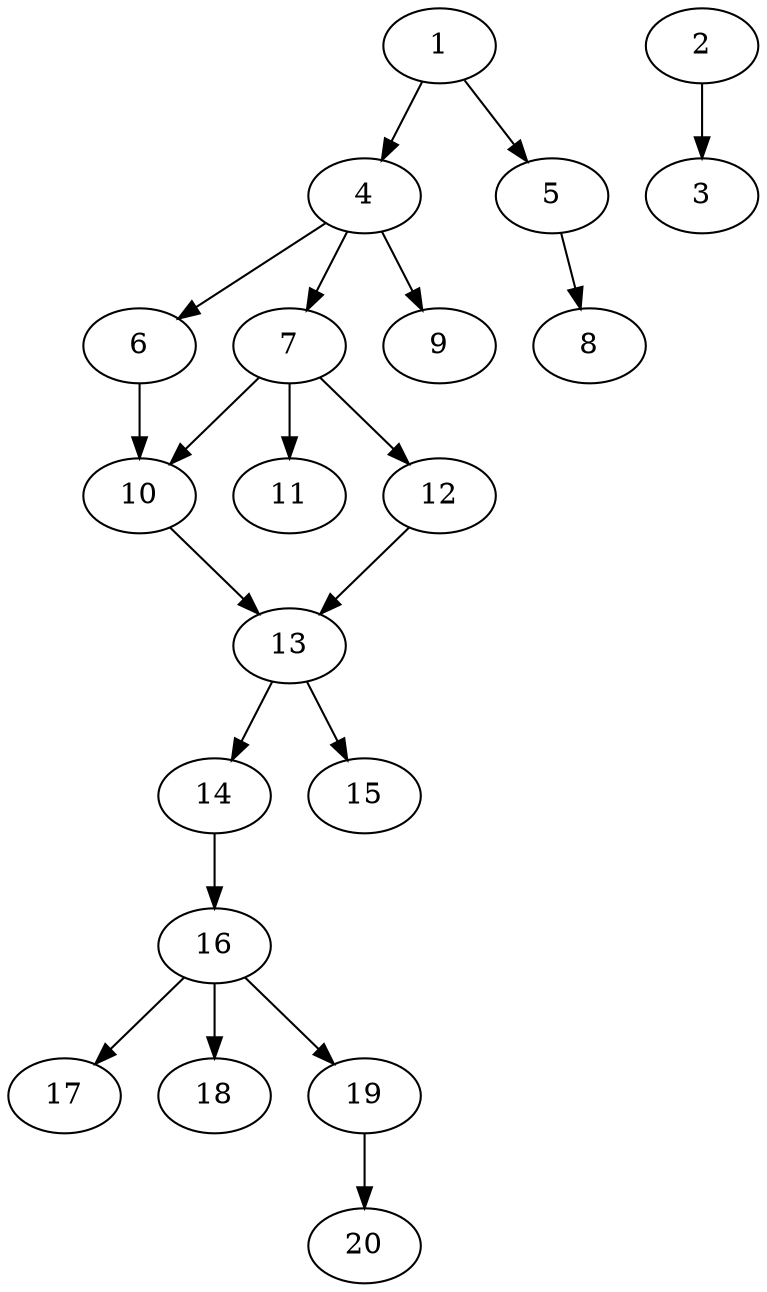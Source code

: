 // DAG automatically generated by daggen at Sat Jul 27 15:35:20 2019
// ./daggen --dot -n 20 --ccr 0.5 --fat 0.4 --regular 0.5 --density 0.5 --mindata 5242880 --maxdata 52428800 
digraph G {
  1 [size="14669824", alpha="0.12", expect_size="7334912"] 
  1 -> 4 [size ="7334912"]
  1 -> 5 [size ="7334912"]
  2 [size="17090560", alpha="0.03", expect_size="8545280"] 
  2 -> 3 [size ="8545280"]
  3 [size="44040192", alpha="0.07", expect_size="22020096"] 
  4 [size="42119168", alpha="0.03", expect_size="21059584"] 
  4 -> 6 [size ="21059584"]
  4 -> 7 [size ="21059584"]
  4 -> 9 [size ="21059584"]
  5 [size="29659136", alpha="0.03", expect_size="14829568"] 
  5 -> 8 [size ="14829568"]
  6 [size="76165120", alpha="0.09", expect_size="38082560"] 
  6 -> 10 [size ="38082560"]
  7 [size="13346816", alpha="0.16", expect_size="6673408"] 
  7 -> 10 [size ="6673408"]
  7 -> 11 [size ="6673408"]
  7 -> 12 [size ="6673408"]
  8 [size="68868096", alpha="0.12", expect_size="34434048"] 
  9 [size="59795456", alpha="0.15", expect_size="29897728"] 
  10 [size="79888384", alpha="0.06", expect_size="39944192"] 
  10 -> 13 [size ="39944192"]
  11 [size="46970880", alpha="0.06", expect_size="23485440"] 
  12 [size="101601280", alpha="0.08", expect_size="50800640"] 
  12 -> 13 [size ="50800640"]
  13 [size="21293056", alpha="0.18", expect_size="10646528"] 
  13 -> 14 [size ="10646528"]
  13 -> 15 [size ="10646528"]
  14 [size="55310336", alpha="0.19", expect_size="27655168"] 
  14 -> 16 [size ="27655168"]
  15 [size="69855232", alpha="0.06", expect_size="34927616"] 
  16 [size="82710528", alpha="0.01", expect_size="41355264"] 
  16 -> 17 [size ="41355264"]
  16 -> 18 [size ="41355264"]
  16 -> 19 [size ="41355264"]
  17 [size="29687808", alpha="0.19", expect_size="14843904"] 
  18 [size="12115968", alpha="0.06", expect_size="6057984"] 
  19 [size="69410816", alpha="0.10", expect_size="34705408"] 
  19 -> 20 [size ="34705408"]
  20 [size="45381632", alpha="0.14", expect_size="22690816"] 
}
